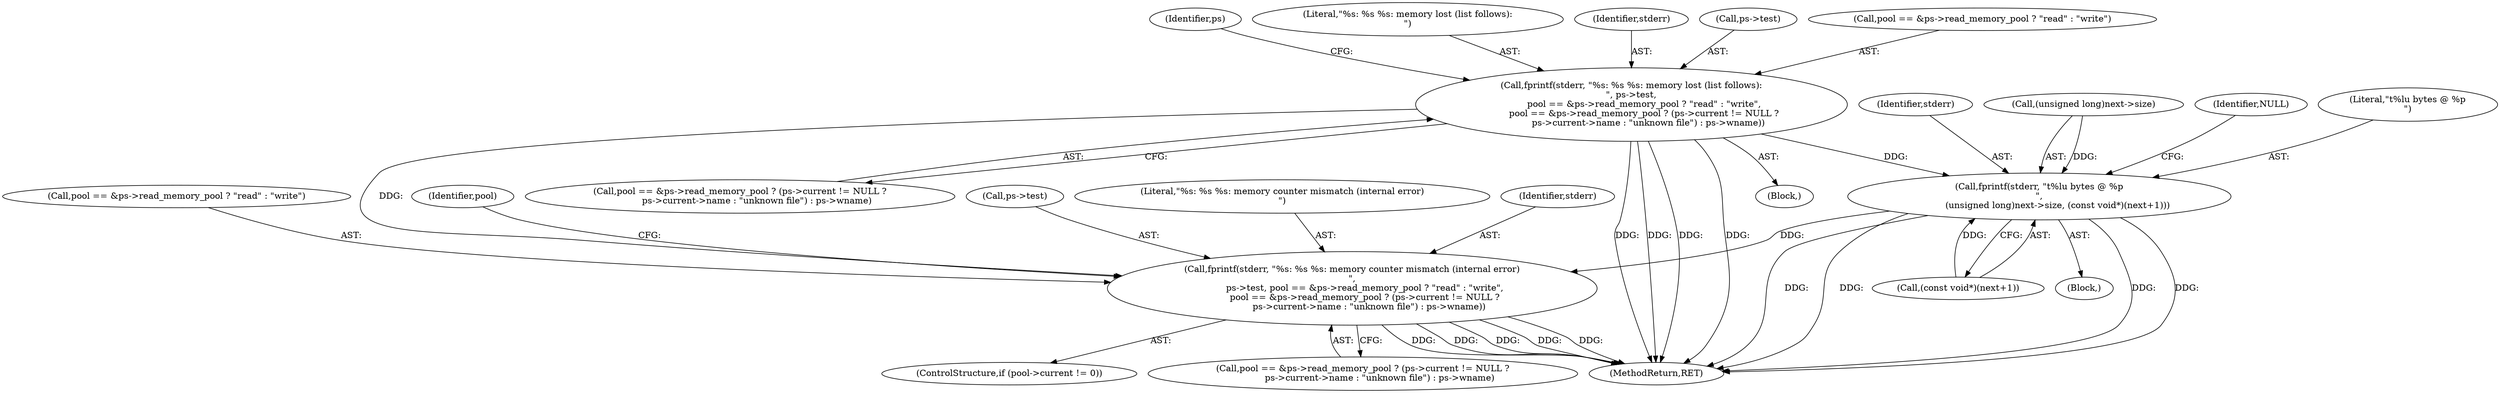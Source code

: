 digraph "0_Android_9d4853418ab2f754c2b63e091c29c5529b8b86ca_141@API" {
"1000115" [label="(Call,fprintf(stderr, \"%s: %s %s: memory lost (list follows):\n\", ps->test,\n         pool == &ps->read_memory_pool ? \"read\" : \"write\",\n         pool == &ps->read_memory_pool ? (ps->current != NULL ?\n            ps->current->name : \"unknown file\") : ps->wname))"];
"1000176" [label="(Call,fprintf(stderr, \"\t%lu bytes @ %p\n\",\n             (unsigned long)next->size, (const void*)(next+1)))"];
"1000224" [label="(Call,fprintf(stderr, \"%s: %s %s: memory counter mismatch (internal error)\n\",\n         ps->test, pool == &ps->read_memory_pool ? \"read\" : \"write\",\n         pool == &ps->read_memory_pool ? (ps->current != NULL ?\n            ps->current->name : \"unknown file\") : ps->wname))"];
"1000154" [label="(Identifier,ps)"];
"1000190" [label="(Identifier,NULL)"];
"1000227" [label="(Call,ps->test)"];
"1000176" [label="(Call,fprintf(stderr, \"\t%lu bytes @ %p\n\",\n             (unsigned long)next->size, (const void*)(next+1)))"];
"1000117" [label="(Literal,\"%s: %s %s: memory lost (list follows):\n\")"];
"1000179" [label="(Call,(unsigned long)next->size)"];
"1000224" [label="(Call,fprintf(stderr, \"%s: %s %s: memory counter mismatch (internal error)\n\",\n         ps->test, pool == &ps->read_memory_pool ? \"read\" : \"write\",\n         pool == &ps->read_memory_pool ? (ps->current != NULL ?\n            ps->current->name : \"unknown file\") : ps->wname))"];
"1000226" [label="(Literal,\"%s: %s %s: memory counter mismatch (internal error)\n\")"];
"1000218" [label="(ControlStructure,if (pool->current != 0))"];
"1000225" [label="(Identifier,stderr)"];
"1000239" [label="(Call,pool == &ps->read_memory_pool ? (ps->current != NULL ?\n            ps->current->name : \"unknown file\") : ps->wname)"];
"1000178" [label="(Literal,\"\t%lu bytes @ %p\n\")"];
"1000177" [label="(Identifier,stderr)"];
"1000116" [label="(Identifier,stderr)"];
"1000118" [label="(Call,ps->test)"];
"1000115" [label="(Call,fprintf(stderr, \"%s: %s %s: memory lost (list follows):\n\", ps->test,\n         pool == &ps->read_memory_pool ? \"read\" : \"write\",\n         pool == &ps->read_memory_pool ? (ps->current != NULL ?\n            ps->current->name : \"unknown file\") : ps->wname))"];
"1000310" [label="(MethodReturn,RET)"];
"1000121" [label="(Call,pool == &ps->read_memory_pool ? \"read\" : \"write\")"];
"1000114" [label="(Block,)"];
"1000230" [label="(Call,pool == &ps->read_memory_pool ? \"read\" : \"write\")"];
"1000263" [label="(Identifier,pool)"];
"1000184" [label="(Call,(const void*)(next+1))"];
"1000130" [label="(Call,pool == &ps->read_memory_pool ? (ps->current != NULL ?\n            ps->current->name : \"unknown file\") : ps->wname)"];
"1000157" [label="(Block,)"];
"1000115" -> "1000114"  [label="AST: "];
"1000115" -> "1000130"  [label="CFG: "];
"1000116" -> "1000115"  [label="AST: "];
"1000117" -> "1000115"  [label="AST: "];
"1000118" -> "1000115"  [label="AST: "];
"1000121" -> "1000115"  [label="AST: "];
"1000130" -> "1000115"  [label="AST: "];
"1000154" -> "1000115"  [label="CFG: "];
"1000115" -> "1000310"  [label="DDG: "];
"1000115" -> "1000310"  [label="DDG: "];
"1000115" -> "1000310"  [label="DDG: "];
"1000115" -> "1000310"  [label="DDG: "];
"1000115" -> "1000176"  [label="DDG: "];
"1000115" -> "1000224"  [label="DDG: "];
"1000176" -> "1000157"  [label="AST: "];
"1000176" -> "1000184"  [label="CFG: "];
"1000177" -> "1000176"  [label="AST: "];
"1000178" -> "1000176"  [label="AST: "];
"1000179" -> "1000176"  [label="AST: "];
"1000184" -> "1000176"  [label="AST: "];
"1000190" -> "1000176"  [label="CFG: "];
"1000176" -> "1000310"  [label="DDG: "];
"1000176" -> "1000310"  [label="DDG: "];
"1000176" -> "1000310"  [label="DDG: "];
"1000176" -> "1000310"  [label="DDG: "];
"1000179" -> "1000176"  [label="DDG: "];
"1000184" -> "1000176"  [label="DDG: "];
"1000176" -> "1000224"  [label="DDG: "];
"1000224" -> "1000218"  [label="AST: "];
"1000224" -> "1000239"  [label="CFG: "];
"1000225" -> "1000224"  [label="AST: "];
"1000226" -> "1000224"  [label="AST: "];
"1000227" -> "1000224"  [label="AST: "];
"1000230" -> "1000224"  [label="AST: "];
"1000239" -> "1000224"  [label="AST: "];
"1000263" -> "1000224"  [label="CFG: "];
"1000224" -> "1000310"  [label="DDG: "];
"1000224" -> "1000310"  [label="DDG: "];
"1000224" -> "1000310"  [label="DDG: "];
"1000224" -> "1000310"  [label="DDG: "];
"1000224" -> "1000310"  [label="DDG: "];
}
